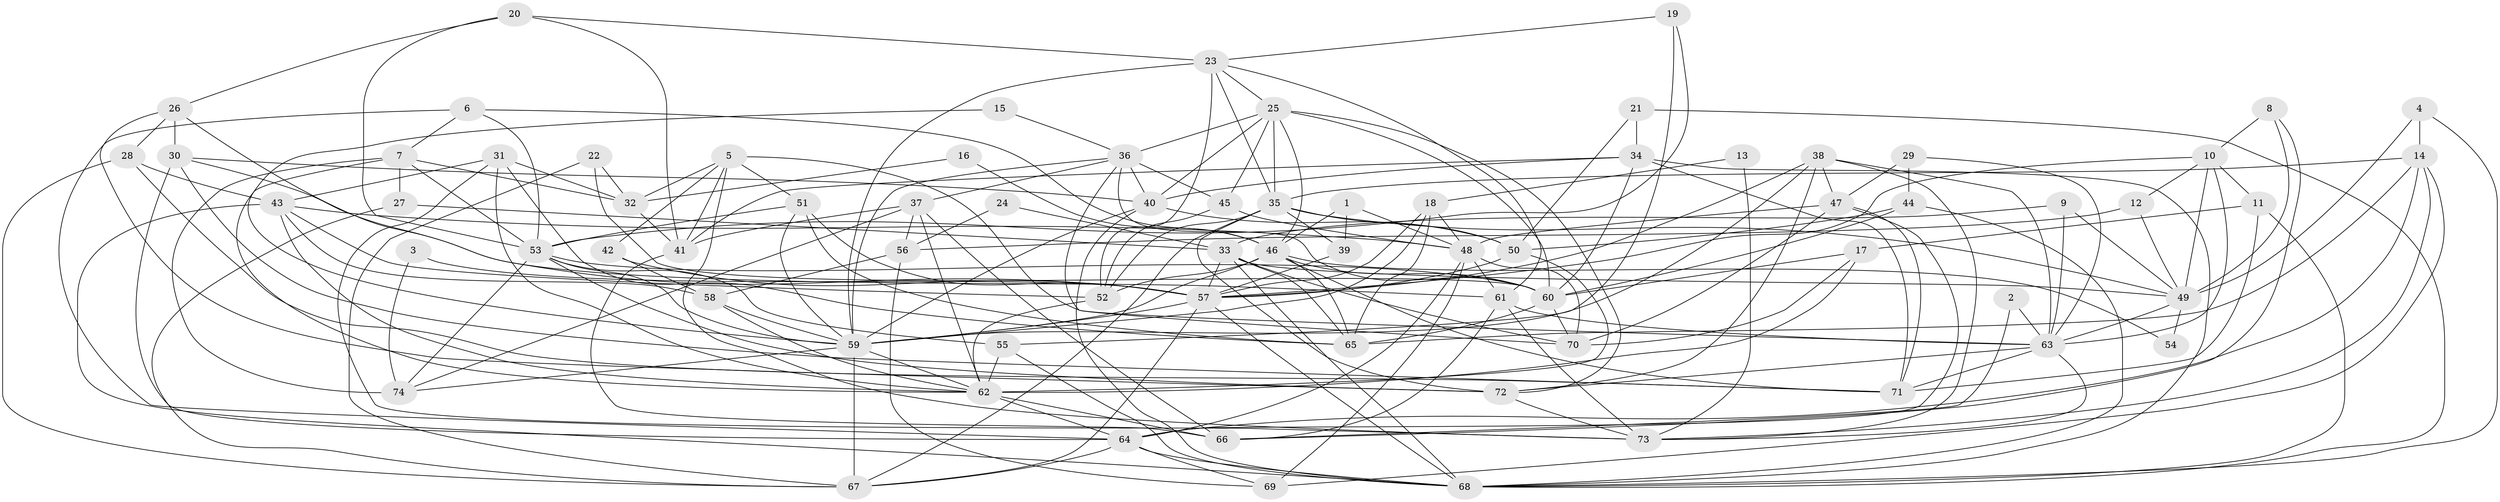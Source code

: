 // original degree distribution, {7: 0.04054054054054054, 5: 0.16891891891891891, 3: 0.25675675675675674, 6: 0.08108108108108109, 4: 0.2905405405405405, 2: 0.14189189189189189, 8: 0.013513513513513514, 9: 0.006756756756756757}
// Generated by graph-tools (version 1.1) at 2025/50/03/09/25 03:50:02]
// undirected, 74 vertices, 212 edges
graph export_dot {
graph [start="1"]
  node [color=gray90,style=filled];
  1;
  2;
  3;
  4;
  5;
  6;
  7;
  8;
  9;
  10;
  11;
  12;
  13;
  14;
  15;
  16;
  17;
  18;
  19;
  20;
  21;
  22;
  23;
  24;
  25;
  26;
  27;
  28;
  29;
  30;
  31;
  32;
  33;
  34;
  35;
  36;
  37;
  38;
  39;
  40;
  41;
  42;
  43;
  44;
  45;
  46;
  47;
  48;
  49;
  50;
  51;
  52;
  53;
  54;
  55;
  56;
  57;
  58;
  59;
  60;
  61;
  62;
  63;
  64;
  65;
  66;
  67;
  68;
  69;
  70;
  71;
  72;
  73;
  74;
  1 -- 39 [weight=1.0];
  1 -- 46 [weight=1.0];
  1 -- 48 [weight=1.0];
  2 -- 63 [weight=1.0];
  2 -- 66 [weight=1.0];
  3 -- 57 [weight=1.0];
  3 -- 74 [weight=1.0];
  4 -- 14 [weight=1.0];
  4 -- 49 [weight=1.0];
  4 -- 68 [weight=1.0];
  5 -- 32 [weight=1.0];
  5 -- 41 [weight=1.0];
  5 -- 42 [weight=1.0];
  5 -- 51 [weight=1.0];
  5 -- 63 [weight=1.0];
  5 -- 73 [weight=1.0];
  6 -- 7 [weight=1.0];
  6 -- 46 [weight=1.0];
  6 -- 53 [weight=1.0];
  6 -- 64 [weight=1.0];
  7 -- 27 [weight=1.0];
  7 -- 32 [weight=1.0];
  7 -- 53 [weight=1.0];
  7 -- 62 [weight=1.0];
  7 -- 74 [weight=1.0];
  8 -- 10 [weight=1.0];
  8 -- 49 [weight=1.0];
  8 -- 66 [weight=1.0];
  9 -- 33 [weight=1.0];
  9 -- 49 [weight=1.0];
  9 -- 63 [weight=1.0];
  10 -- 11 [weight=1.0];
  10 -- 12 [weight=1.0];
  10 -- 49 [weight=1.0];
  10 -- 57 [weight=1.0];
  10 -- 63 [weight=1.0];
  11 -- 17 [weight=1.0];
  11 -- 68 [weight=1.0];
  11 -- 71 [weight=1.0];
  12 -- 49 [weight=1.0];
  12 -- 56 [weight=1.0];
  13 -- 18 [weight=1.0];
  13 -- 73 [weight=1.0];
  14 -- 35 [weight=1.0];
  14 -- 64 [weight=2.0];
  14 -- 65 [weight=1.0];
  14 -- 69 [weight=1.0];
  14 -- 73 [weight=1.0];
  15 -- 36 [weight=1.0];
  15 -- 59 [weight=1.0];
  16 -- 32 [weight=1.0];
  16 -- 46 [weight=1.0];
  17 -- 60 [weight=1.0];
  17 -- 62 [weight=1.0];
  17 -- 70 [weight=1.0];
  18 -- 48 [weight=1.0];
  18 -- 57 [weight=1.0];
  18 -- 59 [weight=1.0];
  18 -- 65 [weight=1.0];
  19 -- 23 [weight=1.0];
  19 -- 53 [weight=1.0];
  19 -- 55 [weight=1.0];
  20 -- 23 [weight=1.0];
  20 -- 26 [weight=1.0];
  20 -- 41 [weight=1.0];
  20 -- 53 [weight=1.0];
  21 -- 34 [weight=1.0];
  21 -- 50 [weight=1.0];
  21 -- 68 [weight=1.0];
  22 -- 32 [weight=1.0];
  22 -- 60 [weight=1.0];
  22 -- 67 [weight=1.0];
  23 -- 25 [weight=1.0];
  23 -- 35 [weight=1.0];
  23 -- 52 [weight=1.0];
  23 -- 59 [weight=1.0];
  23 -- 61 [weight=1.0];
  24 -- 33 [weight=1.0];
  24 -- 56 [weight=1.0];
  25 -- 35 [weight=1.0];
  25 -- 36 [weight=1.0];
  25 -- 40 [weight=1.0];
  25 -- 45 [weight=1.0];
  25 -- 46 [weight=1.0];
  25 -- 60 [weight=1.0];
  25 -- 72 [weight=1.0];
  26 -- 28 [weight=1.0];
  26 -- 30 [weight=1.0];
  26 -- 57 [weight=1.0];
  26 -- 72 [weight=1.0];
  27 -- 33 [weight=1.0];
  27 -- 67 [weight=1.0];
  28 -- 43 [weight=1.0];
  28 -- 67 [weight=1.0];
  28 -- 71 [weight=1.0];
  29 -- 44 [weight=1.0];
  29 -- 47 [weight=1.0];
  29 -- 63 [weight=1.0];
  30 -- 40 [weight=1.0];
  30 -- 61 [weight=1.0];
  30 -- 64 [weight=1.0];
  30 -- 71 [weight=1.0];
  31 -- 32 [weight=1.0];
  31 -- 43 [weight=1.0];
  31 -- 62 [weight=1.0];
  31 -- 65 [weight=1.0];
  31 -- 73 [weight=1.0];
  32 -- 41 [weight=1.0];
  33 -- 49 [weight=1.0];
  33 -- 57 [weight=1.0];
  33 -- 65 [weight=1.0];
  33 -- 68 [weight=1.0];
  33 -- 70 [weight=1.0];
  34 -- 40 [weight=1.0];
  34 -- 41 [weight=1.0];
  34 -- 60 [weight=1.0];
  34 -- 68 [weight=1.0];
  34 -- 71 [weight=1.0];
  35 -- 39 [weight=1.0];
  35 -- 49 [weight=1.0];
  35 -- 50 [weight=1.0];
  35 -- 52 [weight=1.0];
  35 -- 67 [weight=1.0];
  35 -- 72 [weight=1.0];
  36 -- 37 [weight=1.0];
  36 -- 40 [weight=1.0];
  36 -- 45 [weight=1.0];
  36 -- 59 [weight=1.0];
  36 -- 60 [weight=1.0];
  36 -- 70 [weight=1.0];
  37 -- 41 [weight=1.0];
  37 -- 56 [weight=1.0];
  37 -- 62 [weight=1.0];
  37 -- 66 [weight=1.0];
  37 -- 74 [weight=1.0];
  38 -- 47 [weight=1.0];
  38 -- 57 [weight=1.0];
  38 -- 59 [weight=1.0];
  38 -- 63 [weight=1.0];
  38 -- 72 [weight=1.0];
  38 -- 73 [weight=1.0];
  39 -- 57 [weight=1.0];
  40 -- 50 [weight=1.0];
  40 -- 59 [weight=1.0];
  40 -- 68 [weight=1.0];
  41 -- 66 [weight=1.0];
  42 -- 57 [weight=1.0];
  42 -- 58 [weight=1.0];
  43 -- 48 [weight=1.0];
  43 -- 52 [weight=1.0];
  43 -- 58 [weight=1.0];
  43 -- 62 [weight=1.0];
  43 -- 68 [weight=1.0];
  44 -- 50 [weight=1.0];
  44 -- 60 [weight=1.0];
  44 -- 68 [weight=1.0];
  45 -- 48 [weight=1.0];
  45 -- 52 [weight=1.0];
  46 -- 52 [weight=1.0];
  46 -- 54 [weight=1.0];
  46 -- 59 [weight=1.0];
  46 -- 60 [weight=1.0];
  46 -- 65 [weight=1.0];
  46 -- 71 [weight=1.0];
  47 -- 48 [weight=1.0];
  47 -- 64 [weight=1.0];
  47 -- 70 [weight=1.0];
  47 -- 71 [weight=1.0];
  48 -- 61 [weight=1.0];
  48 -- 64 [weight=2.0];
  48 -- 69 [weight=1.0];
  48 -- 70 [weight=1.0];
  49 -- 54 [weight=1.0];
  49 -- 63 [weight=1.0];
  50 -- 57 [weight=1.0];
  50 -- 62 [weight=1.0];
  51 -- 53 [weight=1.0];
  51 -- 57 [weight=1.0];
  51 -- 59 [weight=1.0];
  51 -- 65 [weight=1.0];
  52 -- 62 [weight=1.0];
  53 -- 55 [weight=1.0];
  53 -- 59 [weight=1.0];
  53 -- 60 [weight=1.0];
  53 -- 72 [weight=1.0];
  53 -- 74 [weight=1.0];
  55 -- 62 [weight=1.0];
  55 -- 68 [weight=1.0];
  56 -- 58 [weight=1.0];
  56 -- 69 [weight=1.0];
  57 -- 59 [weight=1.0];
  57 -- 67 [weight=1.0];
  57 -- 68 [weight=1.0];
  58 -- 59 [weight=1.0];
  58 -- 62 [weight=1.0];
  59 -- 62 [weight=1.0];
  59 -- 67 [weight=1.0];
  59 -- 74 [weight=1.0];
  60 -- 65 [weight=1.0];
  60 -- 70 [weight=1.0];
  61 -- 63 [weight=1.0];
  61 -- 66 [weight=1.0];
  61 -- 73 [weight=1.0];
  62 -- 64 [weight=2.0];
  62 -- 66 [weight=2.0];
  63 -- 71 [weight=1.0];
  63 -- 72 [weight=1.0];
  63 -- 73 [weight=1.0];
  64 -- 67 [weight=1.0];
  64 -- 68 [weight=1.0];
  64 -- 69 [weight=1.0];
  72 -- 73 [weight=1.0];
}
